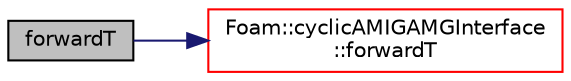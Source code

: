 digraph "forwardT"
{
  bgcolor="transparent";
  edge [fontname="Helvetica",fontsize="10",labelfontname="Helvetica",labelfontsize="10"];
  node [fontname="Helvetica",fontsize="10",shape=record];
  rankdir="LR";
  Node22 [label="forwardT",height=0.2,width=0.4,color="black", fillcolor="grey75", style="filled", fontcolor="black"];
  Node22 -> Node23 [color="midnightblue",fontsize="10",style="solid",fontname="Helvetica"];
  Node23 [label="Foam::cyclicAMIGAMGInterface\l::forwardT",height=0.2,width=0.4,color="red",URL="$a26037.html#ae135c648b81be5732b7634127e41608d",tooltip="Return face transformation tensor. "];
}
